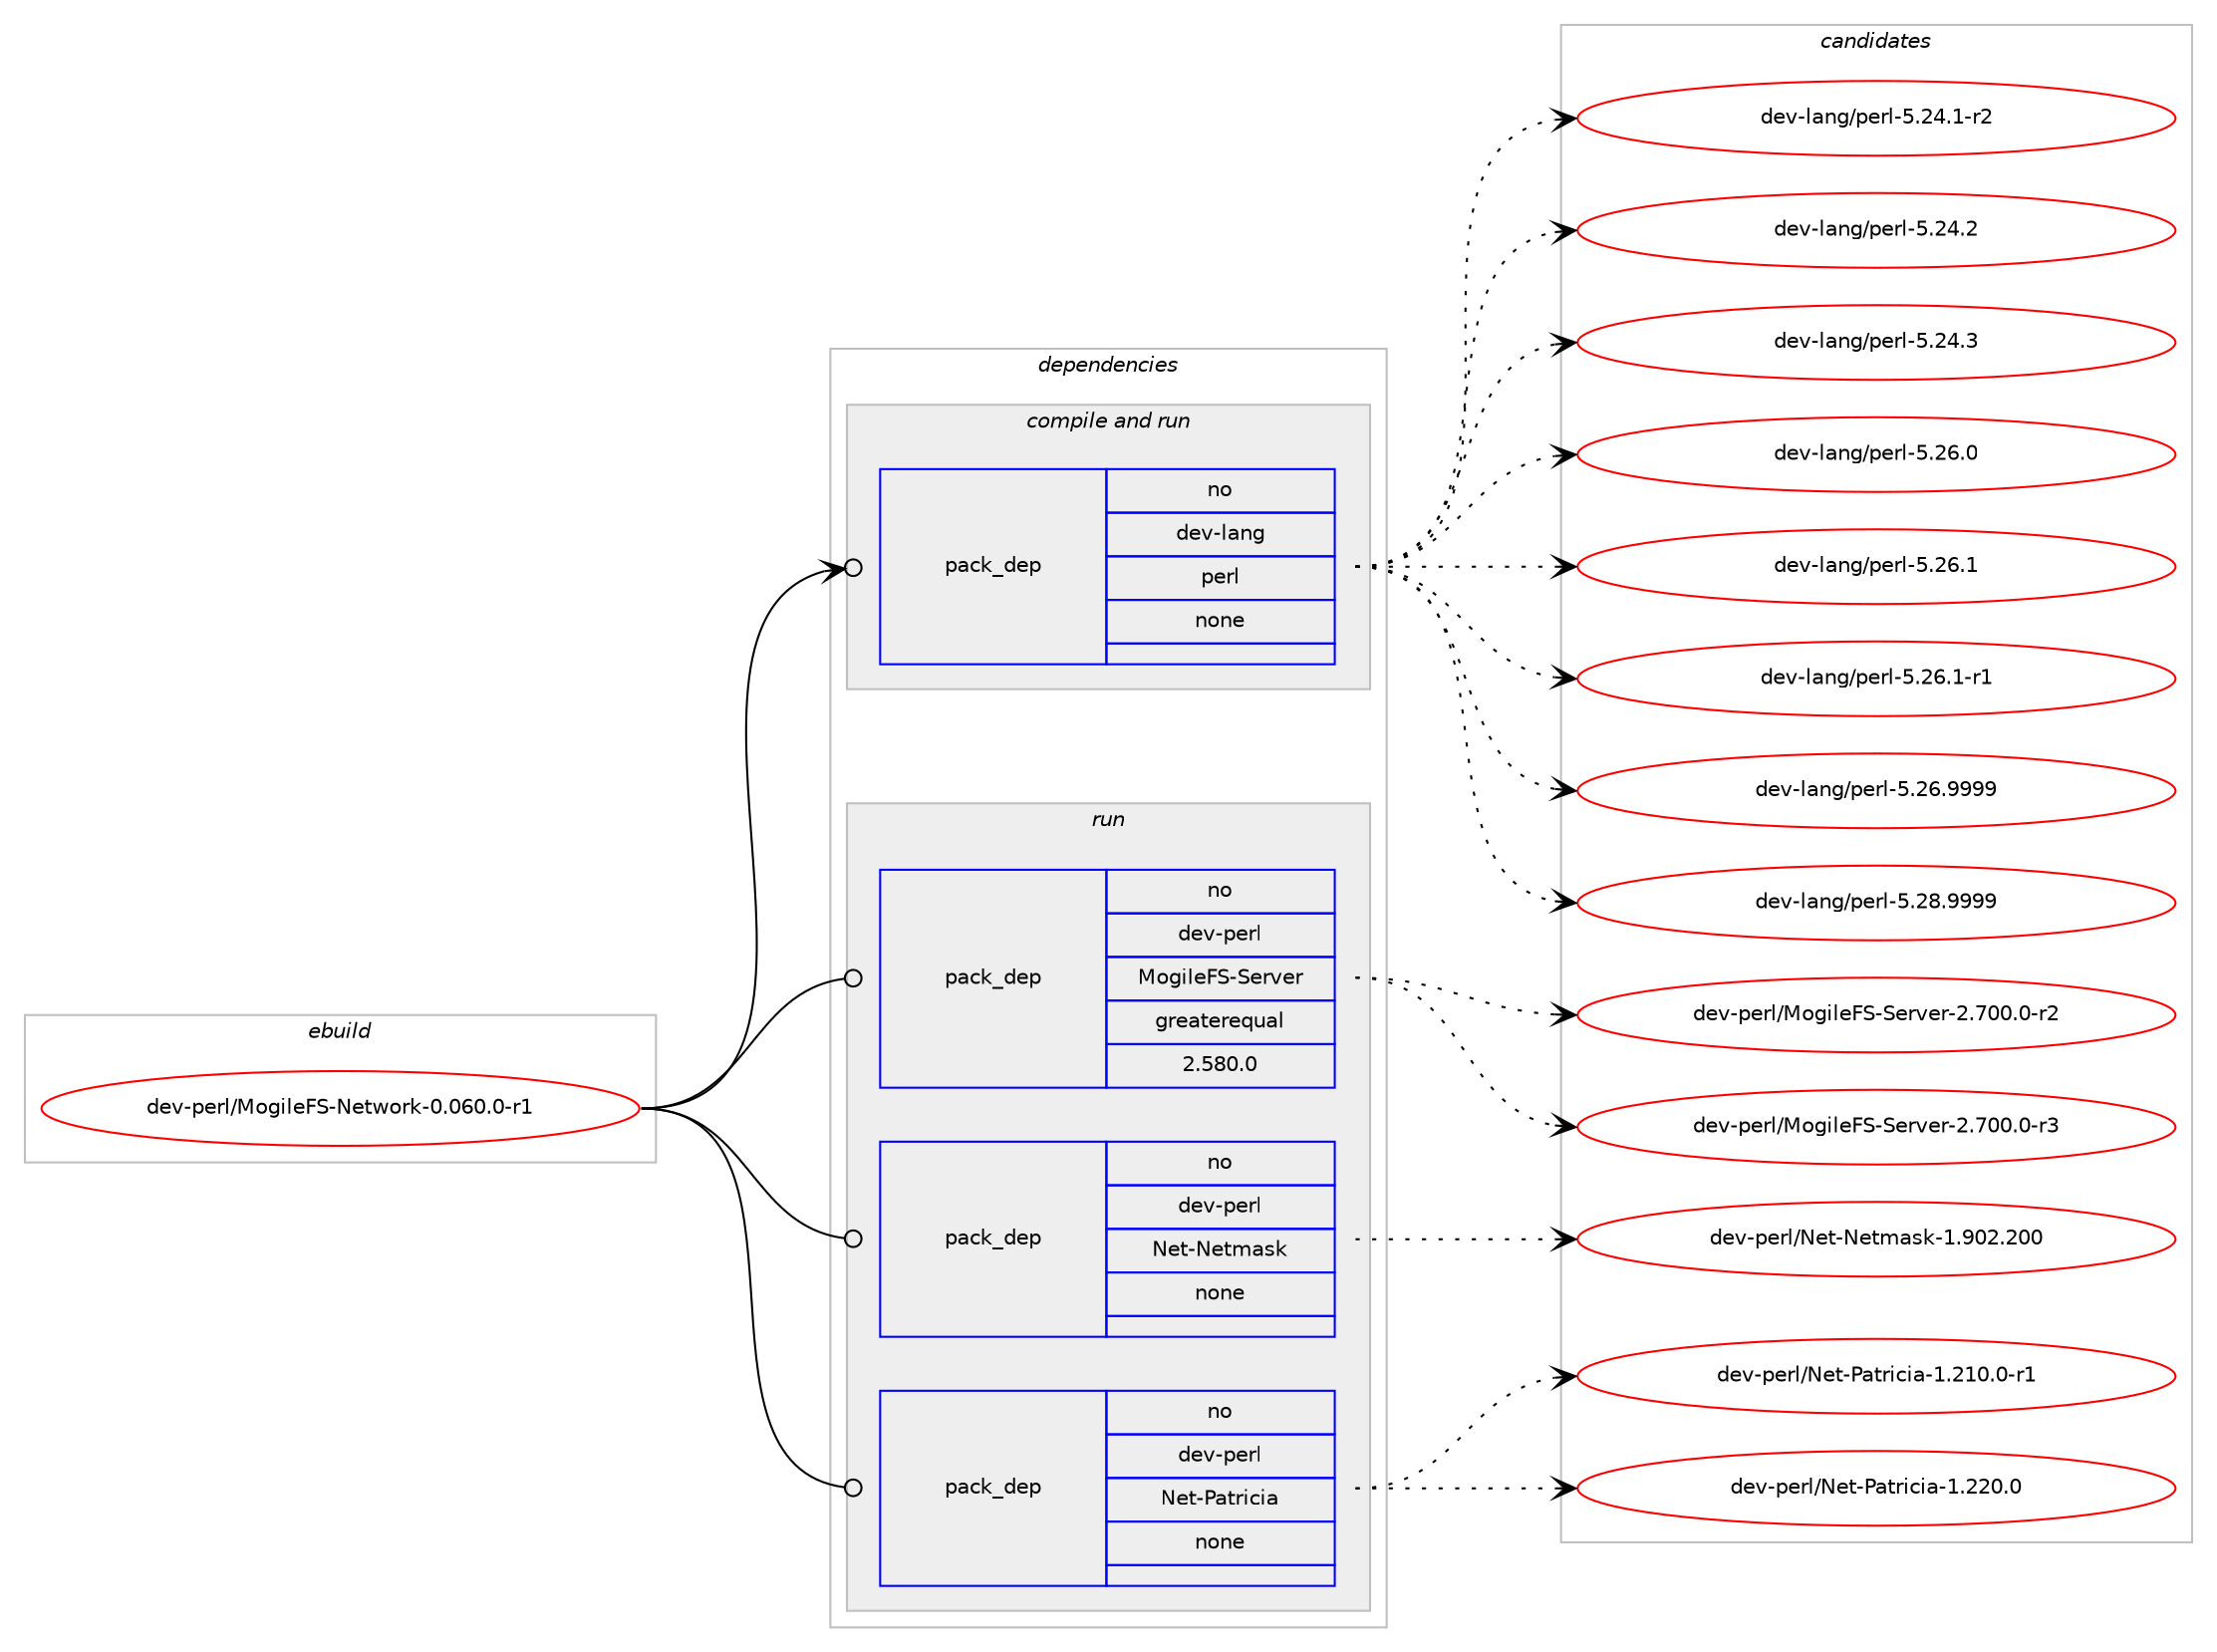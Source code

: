 digraph prolog {

# *************
# Graph options
# *************

newrank=true;
concentrate=true;
compound=true;
graph [rankdir=LR,fontname=Helvetica,fontsize=10,ranksep=1.5];#, ranksep=2.5, nodesep=0.2];
edge  [arrowhead=vee];
node  [fontname=Helvetica,fontsize=10];

# **********
# The ebuild
# **********

subgraph cluster_leftcol {
color=gray;
rank=same;
label=<<i>ebuild</i>>;
id [label="dev-perl/MogileFS-Network-0.060.0-r1", color=red, width=4, href="../dev-perl/MogileFS-Network-0.060.0-r1.svg"];
}

# ****************
# The dependencies
# ****************

subgraph cluster_midcol {
color=gray;
label=<<i>dependencies</i>>;
subgraph cluster_compile {
fillcolor="#eeeeee";
style=filled;
label=<<i>compile</i>>;
}
subgraph cluster_compileandrun {
fillcolor="#eeeeee";
style=filled;
label=<<i>compile and run</i>>;
subgraph pack103333 {
dependency134663 [label=<<TABLE BORDER="0" CELLBORDER="1" CELLSPACING="0" CELLPADDING="4" WIDTH="220"><TR><TD ROWSPAN="6" CELLPADDING="30">pack_dep</TD></TR><TR><TD WIDTH="110">no</TD></TR><TR><TD>dev-lang</TD></TR><TR><TD>perl</TD></TR><TR><TD>none</TD></TR><TR><TD></TD></TR></TABLE>>, shape=none, color=blue];
}
id:e -> dependency134663:w [weight=20,style="solid",arrowhead="odotvee"];
}
subgraph cluster_run {
fillcolor="#eeeeee";
style=filled;
label=<<i>run</i>>;
subgraph pack103334 {
dependency134664 [label=<<TABLE BORDER="0" CELLBORDER="1" CELLSPACING="0" CELLPADDING="4" WIDTH="220"><TR><TD ROWSPAN="6" CELLPADDING="30">pack_dep</TD></TR><TR><TD WIDTH="110">no</TD></TR><TR><TD>dev-perl</TD></TR><TR><TD>MogileFS-Server</TD></TR><TR><TD>greaterequal</TD></TR><TR><TD>2.580.0</TD></TR></TABLE>>, shape=none, color=blue];
}
id:e -> dependency134664:w [weight=20,style="solid",arrowhead="odot"];
subgraph pack103335 {
dependency134665 [label=<<TABLE BORDER="0" CELLBORDER="1" CELLSPACING="0" CELLPADDING="4" WIDTH="220"><TR><TD ROWSPAN="6" CELLPADDING="30">pack_dep</TD></TR><TR><TD WIDTH="110">no</TD></TR><TR><TD>dev-perl</TD></TR><TR><TD>Net-Netmask</TD></TR><TR><TD>none</TD></TR><TR><TD></TD></TR></TABLE>>, shape=none, color=blue];
}
id:e -> dependency134665:w [weight=20,style="solid",arrowhead="odot"];
subgraph pack103336 {
dependency134666 [label=<<TABLE BORDER="0" CELLBORDER="1" CELLSPACING="0" CELLPADDING="4" WIDTH="220"><TR><TD ROWSPAN="6" CELLPADDING="30">pack_dep</TD></TR><TR><TD WIDTH="110">no</TD></TR><TR><TD>dev-perl</TD></TR><TR><TD>Net-Patricia</TD></TR><TR><TD>none</TD></TR><TR><TD></TD></TR></TABLE>>, shape=none, color=blue];
}
id:e -> dependency134666:w [weight=20,style="solid",arrowhead="odot"];
}
}

# **************
# The candidates
# **************

subgraph cluster_choices {
rank=same;
color=gray;
label=<<i>candidates</i>>;

subgraph choice103333 {
color=black;
nodesep=1;
choice100101118451089711010347112101114108455346505246494511450 [label="dev-lang/perl-5.24.1-r2", color=red, width=4,href="../dev-lang/perl-5.24.1-r2.svg"];
choice10010111845108971101034711210111410845534650524650 [label="dev-lang/perl-5.24.2", color=red, width=4,href="../dev-lang/perl-5.24.2.svg"];
choice10010111845108971101034711210111410845534650524651 [label="dev-lang/perl-5.24.3", color=red, width=4,href="../dev-lang/perl-5.24.3.svg"];
choice10010111845108971101034711210111410845534650544648 [label="dev-lang/perl-5.26.0", color=red, width=4,href="../dev-lang/perl-5.26.0.svg"];
choice10010111845108971101034711210111410845534650544649 [label="dev-lang/perl-5.26.1", color=red, width=4,href="../dev-lang/perl-5.26.1.svg"];
choice100101118451089711010347112101114108455346505446494511449 [label="dev-lang/perl-5.26.1-r1", color=red, width=4,href="../dev-lang/perl-5.26.1-r1.svg"];
choice10010111845108971101034711210111410845534650544657575757 [label="dev-lang/perl-5.26.9999", color=red, width=4,href="../dev-lang/perl-5.26.9999.svg"];
choice10010111845108971101034711210111410845534650564657575757 [label="dev-lang/perl-5.28.9999", color=red, width=4,href="../dev-lang/perl-5.28.9999.svg"];
dependency134663:e -> choice100101118451089711010347112101114108455346505246494511450:w [style=dotted,weight="100"];
dependency134663:e -> choice10010111845108971101034711210111410845534650524650:w [style=dotted,weight="100"];
dependency134663:e -> choice10010111845108971101034711210111410845534650524651:w [style=dotted,weight="100"];
dependency134663:e -> choice10010111845108971101034711210111410845534650544648:w [style=dotted,weight="100"];
dependency134663:e -> choice10010111845108971101034711210111410845534650544649:w [style=dotted,weight="100"];
dependency134663:e -> choice100101118451089711010347112101114108455346505446494511449:w [style=dotted,weight="100"];
dependency134663:e -> choice10010111845108971101034711210111410845534650544657575757:w [style=dotted,weight="100"];
dependency134663:e -> choice10010111845108971101034711210111410845534650564657575757:w [style=dotted,weight="100"];
}
subgraph choice103334 {
color=black;
nodesep=1;
choice1001011184511210111410847771111031051081017083458310111411810111445504655484846484511450 [label="dev-perl/MogileFS-Server-2.700.0-r2", color=red, width=4,href="../dev-perl/MogileFS-Server-2.700.0-r2.svg"];
choice1001011184511210111410847771111031051081017083458310111411810111445504655484846484511451 [label="dev-perl/MogileFS-Server-2.700.0-r3", color=red, width=4,href="../dev-perl/MogileFS-Server-2.700.0-r3.svg"];
dependency134664:e -> choice1001011184511210111410847771111031051081017083458310111411810111445504655484846484511450:w [style=dotted,weight="100"];
dependency134664:e -> choice1001011184511210111410847771111031051081017083458310111411810111445504655484846484511451:w [style=dotted,weight="100"];
}
subgraph choice103335 {
color=black;
nodesep=1;
choice10010111845112101114108477810111645781011161099711510745494657485046504848 [label="dev-perl/Net-Netmask-1.902.200", color=red, width=4,href="../dev-perl/Net-Netmask-1.902.200.svg"];
dependency134665:e -> choice10010111845112101114108477810111645781011161099711510745494657485046504848:w [style=dotted,weight="100"];
}
subgraph choice103336 {
color=black;
nodesep=1;
choice100101118451121011141084778101116458097116114105991059745494650494846484511449 [label="dev-perl/Net-Patricia-1.210.0-r1", color=red, width=4,href="../dev-perl/Net-Patricia-1.210.0-r1.svg"];
choice10010111845112101114108477810111645809711611410599105974549465050484648 [label="dev-perl/Net-Patricia-1.220.0", color=red, width=4,href="../dev-perl/Net-Patricia-1.220.0.svg"];
dependency134666:e -> choice100101118451121011141084778101116458097116114105991059745494650494846484511449:w [style=dotted,weight="100"];
dependency134666:e -> choice10010111845112101114108477810111645809711611410599105974549465050484648:w [style=dotted,weight="100"];
}
}

}
